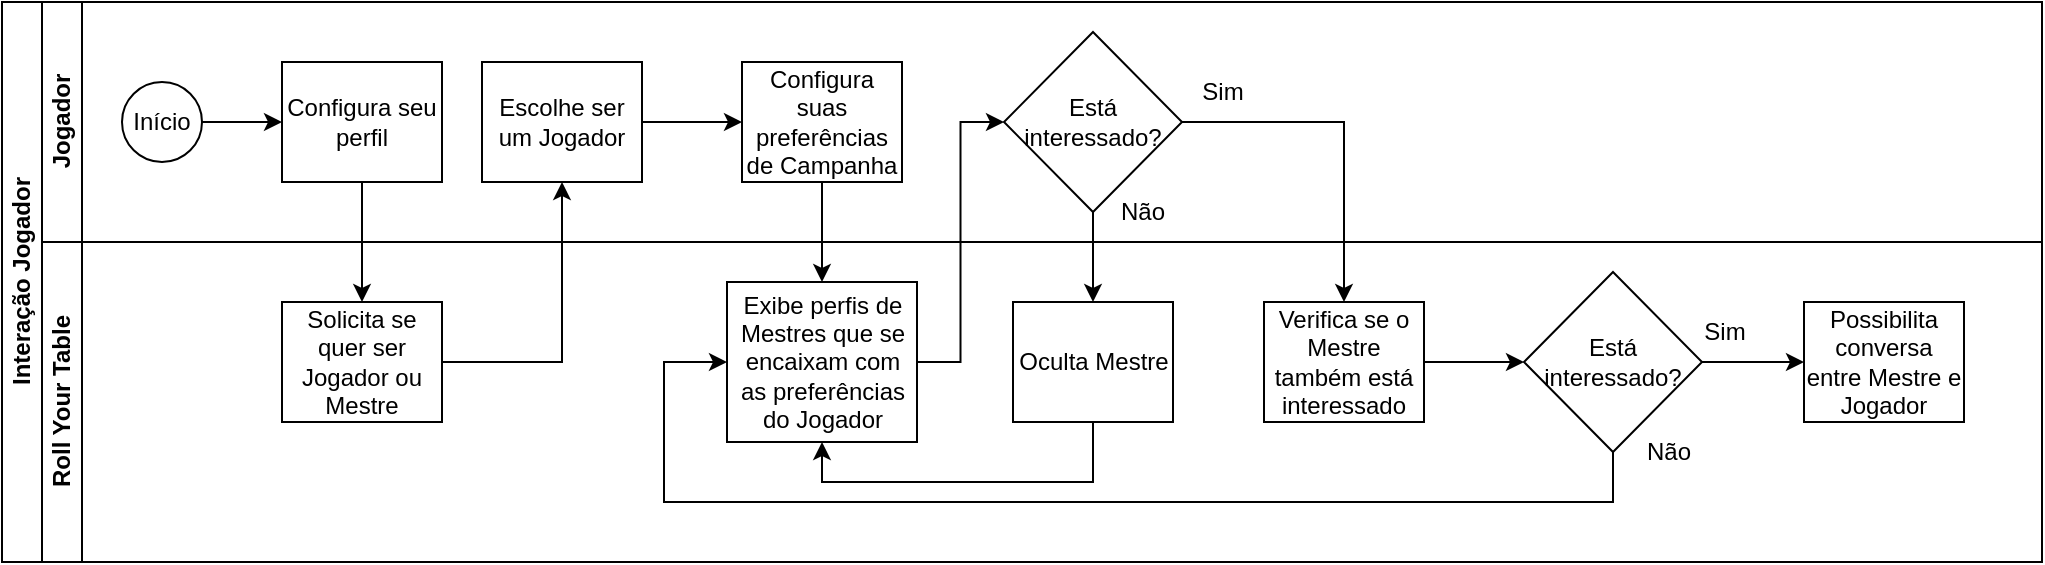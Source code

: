 <mxfile version="21.2.7" type="github">
  <diagram id="prtHgNgQTEPvFCAcTncT" name="Page-1">
    <mxGraphModel dx="839" dy="454" grid="1" gridSize="10" guides="1" tooltips="1" connect="1" arrows="1" fold="1" page="1" pageScale="1" pageWidth="827" pageHeight="1169" math="0" shadow="0">
      <root>
        <mxCell id="0" />
        <mxCell id="1" parent="0" />
        <mxCell id="dNxyNK7c78bLwvsdeMH5-19" value="Interação Jogador" style="swimlane;html=1;childLayout=stackLayout;resizeParent=1;resizeParentMax=0;horizontal=0;startSize=20;horizontalStack=0;" parent="1" vertex="1">
          <mxGeometry x="19" y="120" width="1020" height="280" as="geometry" />
        </mxCell>
        <mxCell id="dNxyNK7c78bLwvsdeMH5-20" value="Jogador" style="swimlane;html=1;startSize=20;horizontal=0;" parent="dNxyNK7c78bLwvsdeMH5-19" vertex="1">
          <mxGeometry x="20" width="1000" height="120" as="geometry" />
        </mxCell>
        <mxCell id="dNxyNK7c78bLwvsdeMH5-25" value="" style="edgeStyle=orthogonalEdgeStyle;rounded=0;orthogonalLoop=1;jettySize=auto;html=1;" parent="dNxyNK7c78bLwvsdeMH5-20" source="dNxyNK7c78bLwvsdeMH5-23" target="dNxyNK7c78bLwvsdeMH5-24" edge="1">
          <mxGeometry relative="1" as="geometry" />
        </mxCell>
        <mxCell id="dNxyNK7c78bLwvsdeMH5-23" value="Início" style="ellipse;whiteSpace=wrap;html=1;" parent="dNxyNK7c78bLwvsdeMH5-20" vertex="1">
          <mxGeometry x="40" y="40" width="40" height="40" as="geometry" />
        </mxCell>
        <mxCell id="dNxyNK7c78bLwvsdeMH5-24" value="Configura seu perfil" style="rounded=0;whiteSpace=wrap;html=1;fontFamily=Helvetica;fontSize=12;fontColor=#000000;align=center;" parent="dNxyNK7c78bLwvsdeMH5-20" vertex="1">
          <mxGeometry x="120" y="30" width="80" height="60" as="geometry" />
        </mxCell>
        <mxCell id="dNxyNK7c78bLwvsdeMH5-33" value="" style="edgeStyle=orthogonalEdgeStyle;rounded=0;orthogonalLoop=1;jettySize=auto;html=1;endArrow=classic;endFill=1;" parent="dNxyNK7c78bLwvsdeMH5-20" source="dNxyNK7c78bLwvsdeMH5-30" edge="1">
          <mxGeometry relative="1" as="geometry">
            <mxPoint x="350" y="60" as="targetPoint" />
          </mxGeometry>
        </mxCell>
        <mxCell id="dNxyNK7c78bLwvsdeMH5-30" value="Escolhe ser um Jogador" style="rounded=0;whiteSpace=wrap;html=1;fontFamily=Helvetica;fontSize=12;fontColor=#000000;align=center;" parent="dNxyNK7c78bLwvsdeMH5-20" vertex="1">
          <mxGeometry x="220" y="30" width="80" height="60" as="geometry" />
        </mxCell>
        <mxCell id="7kD7mujcXOa4vCPARr4e-5" value="Configura suas preferências de Campanha" style="rounded=0;whiteSpace=wrap;html=1;fontFamily=Helvetica;fontSize=12;fontColor=#000000;align=center;" parent="dNxyNK7c78bLwvsdeMH5-20" vertex="1">
          <mxGeometry x="350" y="30" width="80" height="60" as="geometry" />
        </mxCell>
        <mxCell id="7kD7mujcXOa4vCPARr4e-13" value="Está interessado?" style="rhombus;whiteSpace=wrap;html=1;" parent="dNxyNK7c78bLwvsdeMH5-20" vertex="1">
          <mxGeometry x="481" y="15" width="89" height="90" as="geometry" />
        </mxCell>
        <mxCell id="7kD7mujcXOa4vCPARr4e-15" value="Sim" style="text;html=1;align=center;verticalAlign=middle;resizable=0;points=[];autosize=1;strokeColor=none;fillColor=none;" parent="dNxyNK7c78bLwvsdeMH5-20" vertex="1">
          <mxGeometry x="570" y="30" width="40" height="30" as="geometry" />
        </mxCell>
        <mxCell id="7kD7mujcXOa4vCPARr4e-16" value="Não" style="text;html=1;align=center;verticalAlign=middle;resizable=0;points=[];autosize=1;strokeColor=none;fillColor=none;" parent="dNxyNK7c78bLwvsdeMH5-20" vertex="1">
          <mxGeometry x="525" y="90" width="50" height="30" as="geometry" />
        </mxCell>
        <mxCell id="dNxyNK7c78bLwvsdeMH5-21" value="Roll Your Table" style="swimlane;html=1;startSize=20;horizontal=0;" parent="dNxyNK7c78bLwvsdeMH5-19" vertex="1">
          <mxGeometry x="20" y="120" width="1000" height="160" as="geometry" />
        </mxCell>
        <mxCell id="dNxyNK7c78bLwvsdeMH5-26" value="Solicita se quer ser Jogador ou Mestre" style="rounded=0;whiteSpace=wrap;html=1;fontFamily=Helvetica;fontSize=12;fontColor=#000000;align=center;" parent="dNxyNK7c78bLwvsdeMH5-21" vertex="1">
          <mxGeometry x="120" y="30" width="80" height="60" as="geometry" />
        </mxCell>
        <mxCell id="7kD7mujcXOa4vCPARr4e-9" value="Exibe perfis de Mestres que se encaixam com as preferências do Jogador" style="rounded=0;whiteSpace=wrap;html=1;fontFamily=Helvetica;fontSize=12;fontColor=#000000;align=center;" parent="dNxyNK7c78bLwvsdeMH5-21" vertex="1">
          <mxGeometry x="342.5" y="20" width="95" height="80" as="geometry" />
        </mxCell>
        <mxCell id="7kD7mujcXOa4vCPARr4e-18" value="Oculta Mestre" style="rounded=0;whiteSpace=wrap;html=1;fontFamily=Helvetica;fontSize=12;fontColor=#000000;align=center;" parent="dNxyNK7c78bLwvsdeMH5-21" vertex="1">
          <mxGeometry x="485.5" y="30" width="80" height="60" as="geometry" />
        </mxCell>
        <mxCell id="7kD7mujcXOa4vCPARr4e-20" value="Verifica se o Mestre também está interessado" style="rounded=0;whiteSpace=wrap;html=1;fontFamily=Helvetica;fontSize=12;fontColor=#000000;align=center;" parent="dNxyNK7c78bLwvsdeMH5-21" vertex="1">
          <mxGeometry x="611" y="30" width="80" height="60" as="geometry" />
        </mxCell>
        <mxCell id="7kD7mujcXOa4vCPARr4e-23" value="Está interessado?" style="rhombus;whiteSpace=wrap;html=1;" parent="dNxyNK7c78bLwvsdeMH5-21" vertex="1">
          <mxGeometry x="741" y="15" width="89" height="90" as="geometry" />
        </mxCell>
        <mxCell id="7kD7mujcXOa4vCPARr4e-24" value="" style="edgeStyle=orthogonalEdgeStyle;rounded=0;orthogonalLoop=1;jettySize=auto;html=1;endArrow=classic;endFill=1;exitX=1;exitY=0.5;exitDx=0;exitDy=0;entryX=0;entryY=0.5;entryDx=0;entryDy=0;" parent="dNxyNK7c78bLwvsdeMH5-21" source="7kD7mujcXOa4vCPARr4e-20" target="7kD7mujcXOa4vCPARr4e-23" edge="1">
          <mxGeometry relative="1" as="geometry">
            <mxPoint x="536" y="-5" as="sourcePoint" />
            <mxPoint x="536" y="40" as="targetPoint" />
          </mxGeometry>
        </mxCell>
        <mxCell id="7kD7mujcXOa4vCPARr4e-25" value="Sim" style="text;html=1;align=center;verticalAlign=middle;resizable=0;points=[];autosize=1;strokeColor=none;fillColor=none;" parent="dNxyNK7c78bLwvsdeMH5-21" vertex="1">
          <mxGeometry x="821" y="30" width="40" height="30" as="geometry" />
        </mxCell>
        <mxCell id="7kD7mujcXOa4vCPARr4e-26" value="Não" style="text;html=1;align=center;verticalAlign=middle;resizable=0;points=[];autosize=1;strokeColor=none;fillColor=none;" parent="dNxyNK7c78bLwvsdeMH5-21" vertex="1">
          <mxGeometry x="788" y="90" width="50" height="30" as="geometry" />
        </mxCell>
        <mxCell id="7kD7mujcXOa4vCPARr4e-27" value="" style="edgeStyle=orthogonalEdgeStyle;rounded=0;orthogonalLoop=1;jettySize=auto;html=1;endArrow=classic;endFill=1;exitX=0.5;exitY=1;exitDx=0;exitDy=0;entryX=0;entryY=0.5;entryDx=0;entryDy=0;" parent="dNxyNK7c78bLwvsdeMH5-21" source="7kD7mujcXOa4vCPARr4e-23" target="7kD7mujcXOa4vCPARr4e-9" edge="1">
          <mxGeometry relative="1" as="geometry">
            <mxPoint x="701" y="70" as="sourcePoint" />
            <mxPoint x="311" y="60" as="targetPoint" />
            <Array as="points">
              <mxPoint x="786" y="130" />
              <mxPoint x="311" y="130" />
              <mxPoint x="311" y="60" />
            </Array>
          </mxGeometry>
        </mxCell>
        <mxCell id="7kD7mujcXOa4vCPARr4e-29" value="Possibilita conversa entre Mestre e Jogador" style="rounded=0;whiteSpace=wrap;html=1;fontFamily=Helvetica;fontSize=12;fontColor=#000000;align=center;" parent="dNxyNK7c78bLwvsdeMH5-21" vertex="1">
          <mxGeometry x="881" y="30" width="80" height="60" as="geometry" />
        </mxCell>
        <mxCell id="47oRm4clQ-hTe7Y51Vl1-1" value="" style="edgeStyle=orthogonalEdgeStyle;rounded=0;orthogonalLoop=1;jettySize=auto;html=1;endArrow=classic;endFill=1;exitX=0.5;exitY=1;exitDx=0;exitDy=0;entryX=0.5;entryY=1;entryDx=0;entryDy=0;" parent="dNxyNK7c78bLwvsdeMH5-21" source="7kD7mujcXOa4vCPARr4e-18" target="7kD7mujcXOa4vCPARr4e-9" edge="1">
          <mxGeometry relative="1" as="geometry">
            <mxPoint x="536" y="-5" as="sourcePoint" />
            <mxPoint x="535" y="40" as="targetPoint" />
            <Array as="points">
              <mxPoint x="526" y="120" />
              <mxPoint x="390" y="120" />
            </Array>
          </mxGeometry>
        </mxCell>
        <mxCell id="dNxyNK7c78bLwvsdeMH5-29" value="" style="edgeStyle=orthogonalEdgeStyle;rounded=0;orthogonalLoop=1;jettySize=auto;html=1;endArrow=classic;endFill=1;entryX=0.5;entryY=1;entryDx=0;entryDy=0;" parent="dNxyNK7c78bLwvsdeMH5-19" source="dNxyNK7c78bLwvsdeMH5-26" target="dNxyNK7c78bLwvsdeMH5-30" edge="1">
          <mxGeometry relative="1" as="geometry">
            <mxPoint x="280" y="180" as="targetPoint" />
          </mxGeometry>
        </mxCell>
        <mxCell id="7kD7mujcXOa4vCPARr4e-7" value="" style="edgeStyle=orthogonalEdgeStyle;rounded=0;orthogonalLoop=1;jettySize=auto;html=1;exitX=0.5;exitY=1;exitDx=0;exitDy=0;entryX=0.5;entryY=0;entryDx=0;entryDy=0;" parent="dNxyNK7c78bLwvsdeMH5-19" source="dNxyNK7c78bLwvsdeMH5-24" target="dNxyNK7c78bLwvsdeMH5-26" edge="1">
          <mxGeometry relative="1" as="geometry">
            <mxPoint x="110" y="70" as="sourcePoint" />
            <mxPoint x="150" y="70" as="targetPoint" />
          </mxGeometry>
        </mxCell>
        <mxCell id="7kD7mujcXOa4vCPARr4e-10" value="" style="edgeStyle=orthogonalEdgeStyle;rounded=0;orthogonalLoop=1;jettySize=auto;html=1;endArrow=classic;endFill=1;exitX=0.5;exitY=1;exitDx=0;exitDy=0;entryX=0.5;entryY=0;entryDx=0;entryDy=0;" parent="dNxyNK7c78bLwvsdeMH5-19" source="7kD7mujcXOa4vCPARr4e-5" target="7kD7mujcXOa4vCPARr4e-9" edge="1">
          <mxGeometry relative="1" as="geometry">
            <mxPoint x="330" y="70" as="sourcePoint" />
            <mxPoint x="380" y="70" as="targetPoint" />
          </mxGeometry>
        </mxCell>
        <mxCell id="7kD7mujcXOa4vCPARr4e-14" value="" style="edgeStyle=orthogonalEdgeStyle;rounded=0;orthogonalLoop=1;jettySize=auto;html=1;endArrow=classic;endFill=1;exitX=1;exitY=0.5;exitDx=0;exitDy=0;entryX=0;entryY=0.5;entryDx=0;entryDy=0;" parent="dNxyNK7c78bLwvsdeMH5-19" source="7kD7mujcXOa4vCPARr4e-9" target="7kD7mujcXOa4vCPARr4e-13" edge="1">
          <mxGeometry relative="1" as="geometry">
            <mxPoint x="420" y="100" as="sourcePoint" />
            <mxPoint x="420" y="150" as="targetPoint" />
          </mxGeometry>
        </mxCell>
        <mxCell id="7kD7mujcXOa4vCPARr4e-19" value="" style="edgeStyle=orthogonalEdgeStyle;rounded=0;orthogonalLoop=1;jettySize=auto;html=1;endArrow=classic;endFill=1;exitX=0.5;exitY=1;exitDx=0;exitDy=0;entryX=0.5;entryY=0;entryDx=0;entryDy=0;" parent="dNxyNK7c78bLwvsdeMH5-19" source="7kD7mujcXOa4vCPARr4e-13" target="7kD7mujcXOa4vCPARr4e-18" edge="1">
          <mxGeometry relative="1" as="geometry">
            <mxPoint x="420" y="100" as="sourcePoint" />
            <mxPoint x="420" y="150" as="targetPoint" />
          </mxGeometry>
        </mxCell>
        <mxCell id="7kD7mujcXOa4vCPARr4e-21" value="" style="edgeStyle=orthogonalEdgeStyle;rounded=0;orthogonalLoop=1;jettySize=auto;html=1;endArrow=classic;endFill=1;exitX=1;exitY=0.5;exitDx=0;exitDy=0;entryX=0.5;entryY=0;entryDx=0;entryDy=0;" parent="dNxyNK7c78bLwvsdeMH5-19" source="7kD7mujcXOa4vCPARr4e-13" target="7kD7mujcXOa4vCPARr4e-20" edge="1">
          <mxGeometry relative="1" as="geometry">
            <mxPoint x="556" y="115" as="sourcePoint" />
            <mxPoint x="556" y="160" as="targetPoint" />
          </mxGeometry>
        </mxCell>
        <mxCell id="7kD7mujcXOa4vCPARr4e-28" value="" style="edgeStyle=orthogonalEdgeStyle;rounded=0;orthogonalLoop=1;jettySize=auto;html=1;endArrow=classic;endFill=1;exitX=1;exitY=0.5;exitDx=0;exitDy=0;" parent="1" source="7kD7mujcXOa4vCPARr4e-23" edge="1">
          <mxGeometry relative="1" as="geometry">
            <mxPoint x="740" y="310" as="sourcePoint" />
            <mxPoint x="920" y="300" as="targetPoint" />
          </mxGeometry>
        </mxCell>
      </root>
    </mxGraphModel>
  </diagram>
</mxfile>
